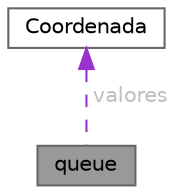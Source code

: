 digraph "queue"
{
 // LATEX_PDF_SIZE
  bgcolor="transparent";
  edge [fontname=Helvetica,fontsize=10,labelfontname=Helvetica,labelfontsize=10];
  node [fontname=Helvetica,fontsize=10,shape=box,height=0.2,width=0.4];
  Node1 [id="Node000001",label="queue",height=0.2,width=0.4,color="gray40", fillcolor="grey60", style="filled", fontcolor="black",tooltip="Estrutura de uma queue circular."];
  Node2 -> Node1 [id="edge1_Node000001_Node000002",dir="back",color="darkorchid3",style="dashed",tooltip=" ",label=" valores",fontcolor="grey" ];
  Node2 [id="Node000002",label="Coordenada",height=0.2,width=0.4,color="gray40", fillcolor="white", style="filled",URL="$structCoordenada.html",tooltip="Estrutura de coordenadas."];
}
